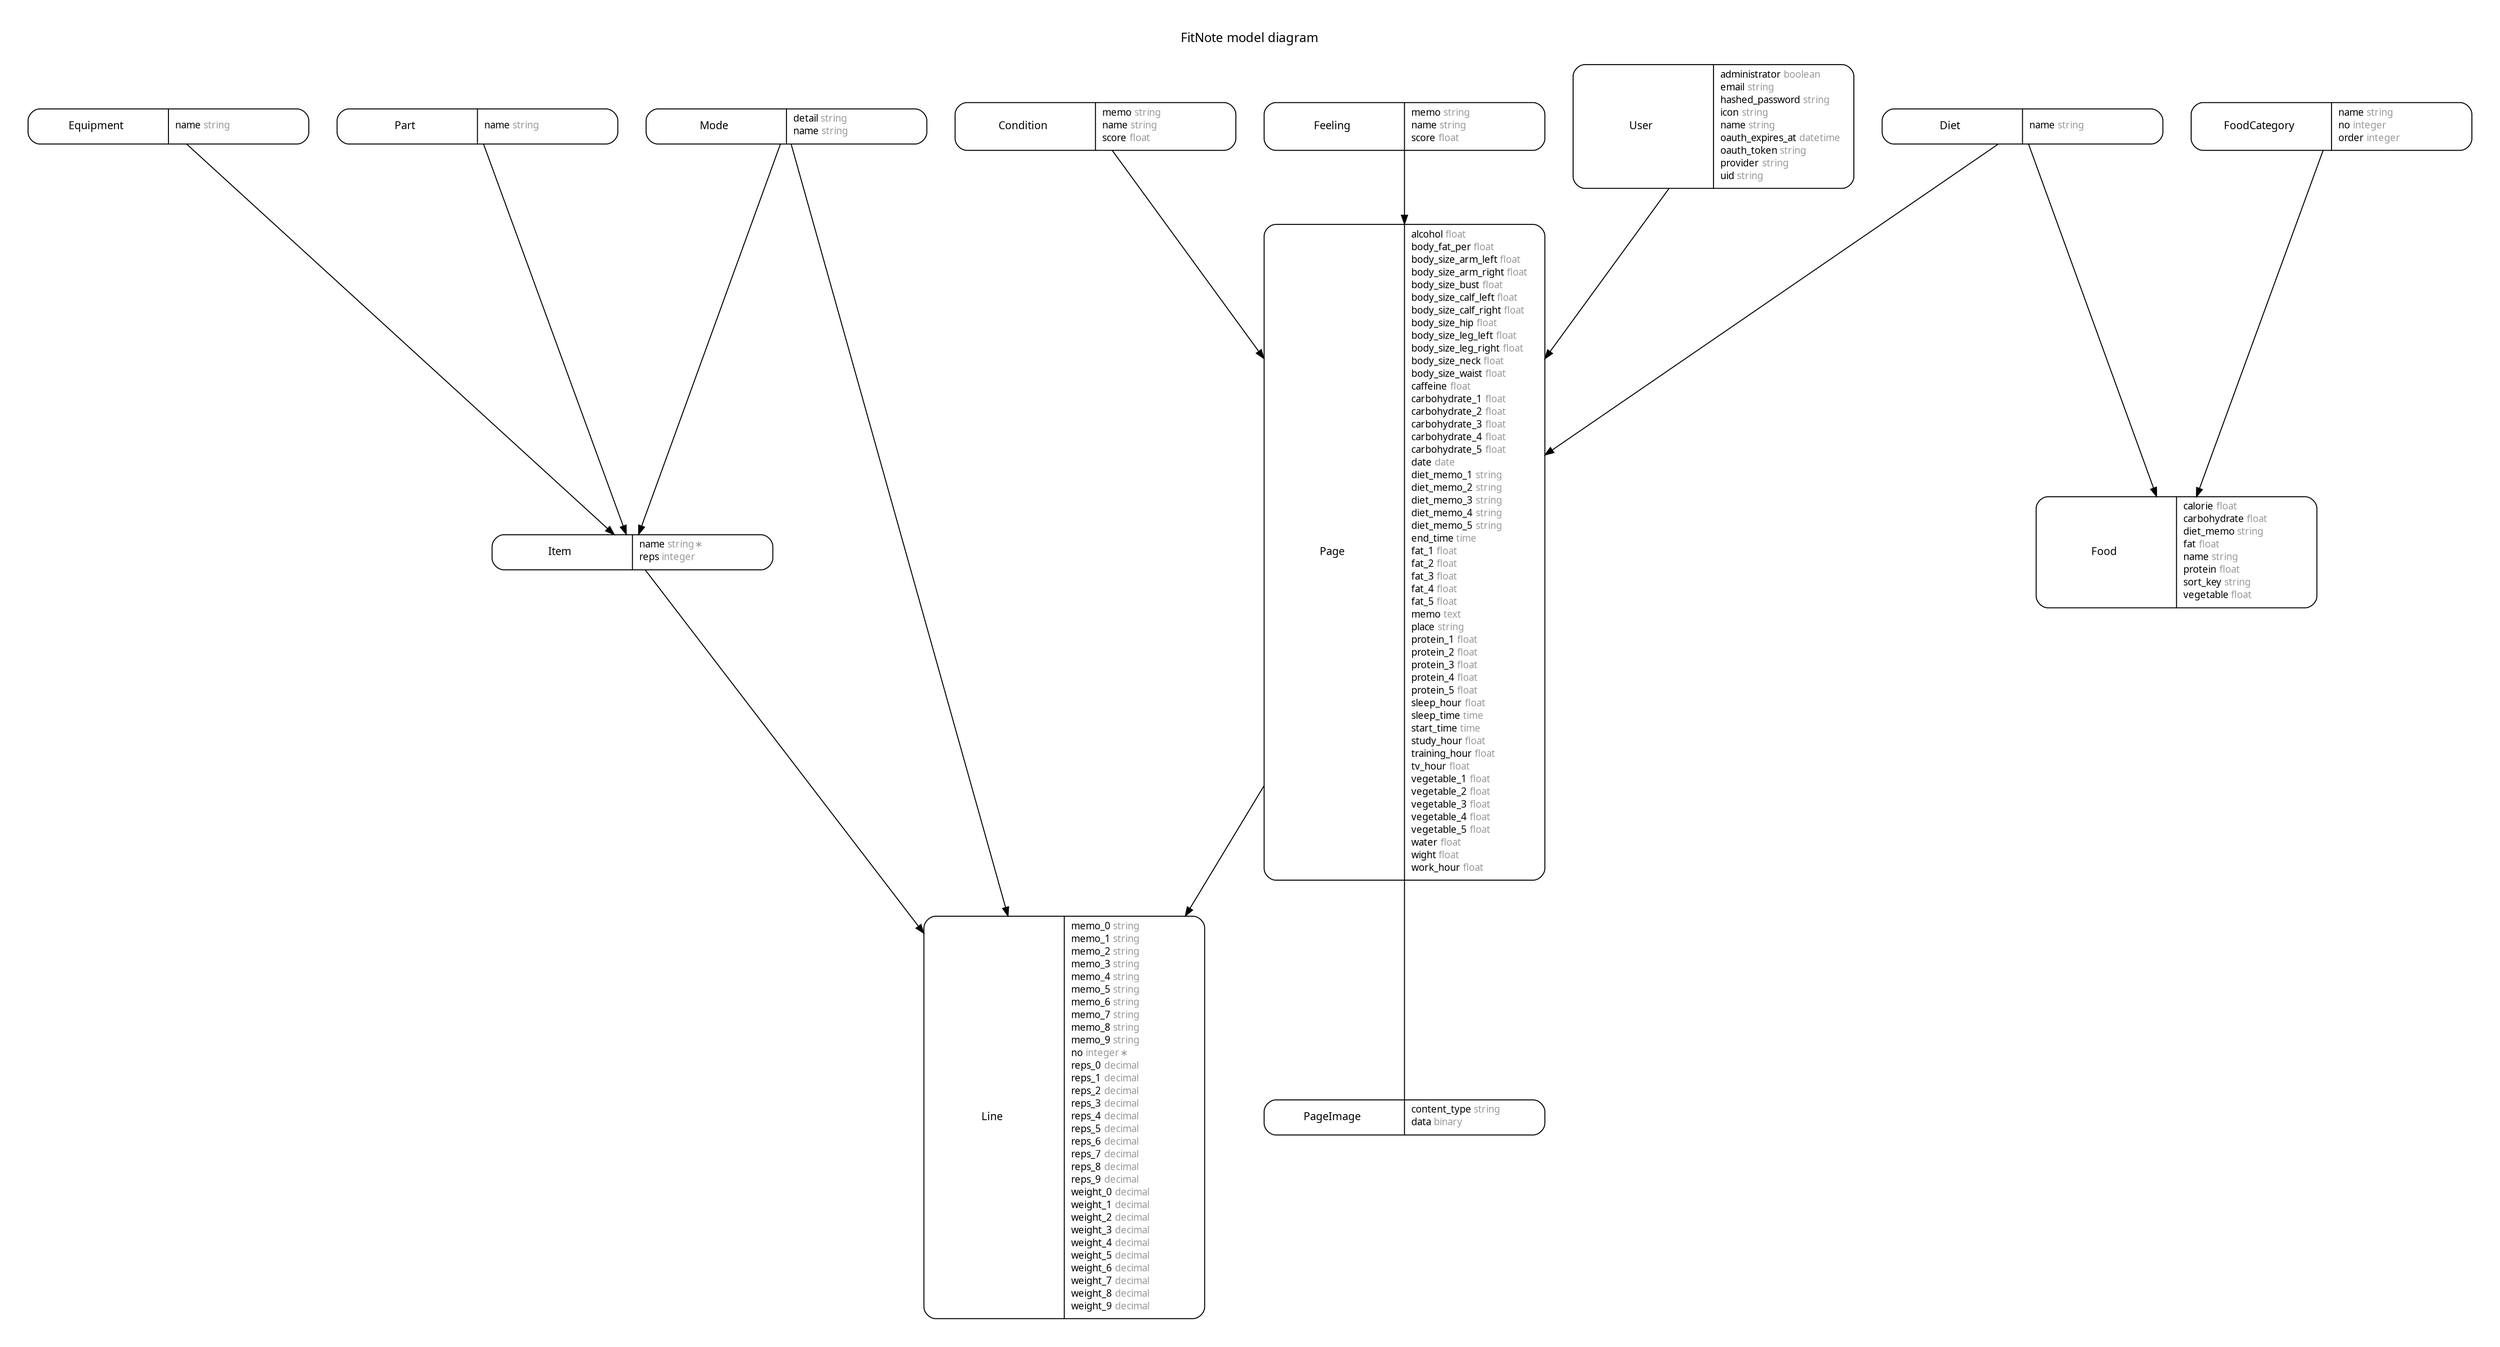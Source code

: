 digraph R1 {
rankdir = "LR";
ranksep = "0.5";
nodesep = "0.4";
pad = "0.4,0.4";
margin = "0,0";
concentrate = "true";
labelloc = "t";
fontsize = "13";
fontname = "Arial BoldMT";
node[ shape  =  "Mrecord" , fontsize  =  "10" , fontname  =  "ArialMT" , margin  =  "0.07,0.05" , penwidth  =  "1.0"];
edge[ fontname  =  "ArialMT" , fontsize  =  "7" , dir  =  "both" , arrowsize  =  "0.9" , penwidth  =  "1.0" , labelangle  =  "32" , labeldistance  =  "1.8"];
rankdir = "TB";
label = "FitNote model diagram\n\n";
m_Condition [label = <<table border="0" align="center" cellspacing="0.5" cellpadding="0" width="134">
  <tr><td align="center" valign="bottom" width="130"><font face="Arial BoldMT" point-size="11">Condition</font></td></tr>
</table>
|
<table border="0" align="left" cellspacing="2" cellpadding="0" width="134">
  <tr><td align="left" width="130" port="memo">memo <font face="Arial ItalicMT" color="grey60">string</font></td></tr>
  <tr><td align="left" width="130" port="name">name <font face="Arial ItalicMT" color="grey60">string</font></td></tr>
  <tr><td align="left" width="130" port="score">score <font face="Arial ItalicMT" color="grey60">float</font></td></tr>
</table>
>];
m_Diet [label = <<table border="0" align="center" cellspacing="0.5" cellpadding="0" width="134">
  <tr><td align="center" valign="bottom" width="130"><font face="Arial BoldMT" point-size="11">Diet</font></td></tr>
</table>
|
<table border="0" align="left" cellspacing="2" cellpadding="0" width="134">
  <tr><td align="left" width="130" port="name">name <font face="Arial ItalicMT" color="grey60">string</font></td></tr>
</table>
>];
m_Equipment [label = <<table border="0" align="center" cellspacing="0.5" cellpadding="0" width="134">
  <tr><td align="center" valign="bottom" width="130"><font face="Arial BoldMT" point-size="11">Equipment</font></td></tr>
</table>
|
<table border="0" align="left" cellspacing="2" cellpadding="0" width="134">
  <tr><td align="left" width="130" port="name">name <font face="Arial ItalicMT" color="grey60">string</font></td></tr>
</table>
>];
m_Feeling [label = <<table border="0" align="center" cellspacing="0.5" cellpadding="0" width="134">
  <tr><td align="center" valign="bottom" width="130"><font face="Arial BoldMT" point-size="11">Feeling</font></td></tr>
</table>
|
<table border="0" align="left" cellspacing="2" cellpadding="0" width="134">
  <tr><td align="left" width="130" port="memo">memo <font face="Arial ItalicMT" color="grey60">string</font></td></tr>
  <tr><td align="left" width="130" port="name">name <font face="Arial ItalicMT" color="grey60">string</font></td></tr>
  <tr><td align="left" width="130" port="score">score <font face="Arial ItalicMT" color="grey60">float</font></td></tr>
</table>
>];
m_Food [label = <<table border="0" align="center" cellspacing="0.5" cellpadding="0" width="134">
  <tr><td align="center" valign="bottom" width="130"><font face="Arial BoldMT" point-size="11">Food</font></td></tr>
</table>
|
<table border="0" align="left" cellspacing="2" cellpadding="0" width="134">
  <tr><td align="left" width="130" port="calorie">calorie <font face="Arial ItalicMT" color="grey60">float</font></td></tr>
  <tr><td align="left" width="130" port="carbohydrate">carbohydrate <font face="Arial ItalicMT" color="grey60">float</font></td></tr>
  <tr><td align="left" width="130" port="diet_memo">diet_memo <font face="Arial ItalicMT" color="grey60">string</font></td></tr>
  <tr><td align="left" width="130" port="fat">fat <font face="Arial ItalicMT" color="grey60">float</font></td></tr>
  <tr><td align="left" width="130" port="name">name <font face="Arial ItalicMT" color="grey60">string</font></td></tr>
  <tr><td align="left" width="130" port="protein">protein <font face="Arial ItalicMT" color="grey60">float</font></td></tr>
  <tr><td align="left" width="130" port="sort_key">sort_key <font face="Arial ItalicMT" color="grey60">string</font></td></tr>
  <tr><td align="left" width="130" port="vegetable">vegetable <font face="Arial ItalicMT" color="grey60">float</font></td></tr>
</table>
>];
m_FoodCategory [label = <<table border="0" align="center" cellspacing="0.5" cellpadding="0" width="134">
  <tr><td align="center" valign="bottom" width="130"><font face="Arial BoldMT" point-size="11">FoodCategory</font></td></tr>
</table>
|
<table border="0" align="left" cellspacing="2" cellpadding="0" width="134">
  <tr><td align="left" width="130" port="name">name <font face="Arial ItalicMT" color="grey60">string</font></td></tr>
  <tr><td align="left" width="130" port="no">no <font face="Arial ItalicMT" color="grey60">integer</font></td></tr>
  <tr><td align="left" width="130" port="order">order <font face="Arial ItalicMT" color="grey60">integer</font></td></tr>
</table>
>];
m_Item [label = <<table border="0" align="center" cellspacing="0.5" cellpadding="0" width="134">
  <tr><td align="center" valign="bottom" width="130"><font face="Arial BoldMT" point-size="11">Item</font></td></tr>
</table>
|
<table border="0" align="left" cellspacing="2" cellpadding="0" width="134">
  <tr><td align="left" width="130" port="name">name <font face="Arial ItalicMT" color="grey60">string ∗</font></td></tr>
  <tr><td align="left" width="130" port="reps">reps <font face="Arial ItalicMT" color="grey60">integer</font></td></tr>
</table>
>];
m_Line [label = <<table border="0" align="center" cellspacing="0.5" cellpadding="0" width="134">
  <tr><td align="center" valign="bottom" width="130"><font face="Arial BoldMT" point-size="11">Line</font></td></tr>
</table>
|
<table border="0" align="left" cellspacing="2" cellpadding="0" width="134">
  <tr><td align="left" width="130" port="memo_0">memo_0 <font face="Arial ItalicMT" color="grey60">string</font></td></tr>
  <tr><td align="left" width="130" port="memo_1">memo_1 <font face="Arial ItalicMT" color="grey60">string</font></td></tr>
  <tr><td align="left" width="130" port="memo_2">memo_2 <font face="Arial ItalicMT" color="grey60">string</font></td></tr>
  <tr><td align="left" width="130" port="memo_3">memo_3 <font face="Arial ItalicMT" color="grey60">string</font></td></tr>
  <tr><td align="left" width="130" port="memo_4">memo_4 <font face="Arial ItalicMT" color="grey60">string</font></td></tr>
  <tr><td align="left" width="130" port="memo_5">memo_5 <font face="Arial ItalicMT" color="grey60">string</font></td></tr>
  <tr><td align="left" width="130" port="memo_6">memo_6 <font face="Arial ItalicMT" color="grey60">string</font></td></tr>
  <tr><td align="left" width="130" port="memo_7">memo_7 <font face="Arial ItalicMT" color="grey60">string</font></td></tr>
  <tr><td align="left" width="130" port="memo_8">memo_8 <font face="Arial ItalicMT" color="grey60">string</font></td></tr>
  <tr><td align="left" width="130" port="memo_9">memo_9 <font face="Arial ItalicMT" color="grey60">string</font></td></tr>
  <tr><td align="left" width="130" port="no">no <font face="Arial ItalicMT" color="grey60">integer ∗</font></td></tr>
  <tr><td align="left" width="130" port="reps_0">reps_0 <font face="Arial ItalicMT" color="grey60">decimal</font></td></tr>
  <tr><td align="left" width="130" port="reps_1">reps_1 <font face="Arial ItalicMT" color="grey60">decimal</font></td></tr>
  <tr><td align="left" width="130" port="reps_2">reps_2 <font face="Arial ItalicMT" color="grey60">decimal</font></td></tr>
  <tr><td align="left" width="130" port="reps_3">reps_3 <font face="Arial ItalicMT" color="grey60">decimal</font></td></tr>
  <tr><td align="left" width="130" port="reps_4">reps_4 <font face="Arial ItalicMT" color="grey60">decimal</font></td></tr>
  <tr><td align="left" width="130" port="reps_5">reps_5 <font face="Arial ItalicMT" color="grey60">decimal</font></td></tr>
  <tr><td align="left" width="130" port="reps_6">reps_6 <font face="Arial ItalicMT" color="grey60">decimal</font></td></tr>
  <tr><td align="left" width="130" port="reps_7">reps_7 <font face="Arial ItalicMT" color="grey60">decimal</font></td></tr>
  <tr><td align="left" width="130" port="reps_8">reps_8 <font face="Arial ItalicMT" color="grey60">decimal</font></td></tr>
  <tr><td align="left" width="130" port="reps_9">reps_9 <font face="Arial ItalicMT" color="grey60">decimal</font></td></tr>
  <tr><td align="left" width="130" port="weight_0">weight_0 <font face="Arial ItalicMT" color="grey60">decimal</font></td></tr>
  <tr><td align="left" width="130" port="weight_1">weight_1 <font face="Arial ItalicMT" color="grey60">decimal</font></td></tr>
  <tr><td align="left" width="130" port="weight_2">weight_2 <font face="Arial ItalicMT" color="grey60">decimal</font></td></tr>
  <tr><td align="left" width="130" port="weight_3">weight_3 <font face="Arial ItalicMT" color="grey60">decimal</font></td></tr>
  <tr><td align="left" width="130" port="weight_4">weight_4 <font face="Arial ItalicMT" color="grey60">decimal</font></td></tr>
  <tr><td align="left" width="130" port="weight_5">weight_5 <font face="Arial ItalicMT" color="grey60">decimal</font></td></tr>
  <tr><td align="left" width="130" port="weight_6">weight_6 <font face="Arial ItalicMT" color="grey60">decimal</font></td></tr>
  <tr><td align="left" width="130" port="weight_7">weight_7 <font face="Arial ItalicMT" color="grey60">decimal</font></td></tr>
  <tr><td align="left" width="130" port="weight_8">weight_8 <font face="Arial ItalicMT" color="grey60">decimal</font></td></tr>
  <tr><td align="left" width="130" port="weight_9">weight_9 <font face="Arial ItalicMT" color="grey60">decimal</font></td></tr>
</table>
>];
m_Mode [label = <<table border="0" align="center" cellspacing="0.5" cellpadding="0" width="134">
  <tr><td align="center" valign="bottom" width="130"><font face="Arial BoldMT" point-size="11">Mode</font></td></tr>
</table>
|
<table border="0" align="left" cellspacing="2" cellpadding="0" width="134">
  <tr><td align="left" width="130" port="detail">detail <font face="Arial ItalicMT" color="grey60">string</font></td></tr>
  <tr><td align="left" width="130" port="name">name <font face="Arial ItalicMT" color="grey60">string</font></td></tr>
</table>
>];
m_Page [label = <<table border="0" align="center" cellspacing="0.5" cellpadding="0" width="134">
  <tr><td align="center" valign="bottom" width="130"><font face="Arial BoldMT" point-size="11">Page</font></td></tr>
</table>
|
<table border="0" align="left" cellspacing="2" cellpadding="0" width="134">
  <tr><td align="left" width="130" port="alcohol">alcohol <font face="Arial ItalicMT" color="grey60">float</font></td></tr>
  <tr><td align="left" width="130" port="body_fat_per">body_fat_per <font face="Arial ItalicMT" color="grey60">float</font></td></tr>
  <tr><td align="left" width="130" port="body_size_arm_left">body_size_arm_left <font face="Arial ItalicMT" color="grey60">float</font></td></tr>
  <tr><td align="left" width="130" port="body_size_arm_right">body_size_arm_right <font face="Arial ItalicMT" color="grey60">float</font></td></tr>
  <tr><td align="left" width="130" port="body_size_bust">body_size_bust <font face="Arial ItalicMT" color="grey60">float</font></td></tr>
  <tr><td align="left" width="130" port="body_size_calf_left">body_size_calf_left <font face="Arial ItalicMT" color="grey60">float</font></td></tr>
  <tr><td align="left" width="130" port="body_size_calf_right">body_size_calf_right <font face="Arial ItalicMT" color="grey60">float</font></td></tr>
  <tr><td align="left" width="130" port="body_size_hip">body_size_hip <font face="Arial ItalicMT" color="grey60">float</font></td></tr>
  <tr><td align="left" width="130" port="body_size_leg_left">body_size_leg_left <font face="Arial ItalicMT" color="grey60">float</font></td></tr>
  <tr><td align="left" width="130" port="body_size_leg_right">body_size_leg_right <font face="Arial ItalicMT" color="grey60">float</font></td></tr>
  <tr><td align="left" width="130" port="body_size_neck">body_size_neck <font face="Arial ItalicMT" color="grey60">float</font></td></tr>
  <tr><td align="left" width="130" port="body_size_waist">body_size_waist <font face="Arial ItalicMT" color="grey60">float</font></td></tr>
  <tr><td align="left" width="130" port="caffeine">caffeine <font face="Arial ItalicMT" color="grey60">float</font></td></tr>
  <tr><td align="left" width="130" port="carbohydrate_1">carbohydrate_1 <font face="Arial ItalicMT" color="grey60">float</font></td></tr>
  <tr><td align="left" width="130" port="carbohydrate_2">carbohydrate_2 <font face="Arial ItalicMT" color="grey60">float</font></td></tr>
  <tr><td align="left" width="130" port="carbohydrate_3">carbohydrate_3 <font face="Arial ItalicMT" color="grey60">float</font></td></tr>
  <tr><td align="left" width="130" port="carbohydrate_4">carbohydrate_4 <font face="Arial ItalicMT" color="grey60">float</font></td></tr>
  <tr><td align="left" width="130" port="carbohydrate_5">carbohydrate_5 <font face="Arial ItalicMT" color="grey60">float</font></td></tr>
  <tr><td align="left" width="130" port="date">date <font face="Arial ItalicMT" color="grey60">date</font></td></tr>
  <tr><td align="left" width="130" port="diet_memo_1">diet_memo_1 <font face="Arial ItalicMT" color="grey60">string</font></td></tr>
  <tr><td align="left" width="130" port="diet_memo_2">diet_memo_2 <font face="Arial ItalicMT" color="grey60">string</font></td></tr>
  <tr><td align="left" width="130" port="diet_memo_3">diet_memo_3 <font face="Arial ItalicMT" color="grey60">string</font></td></tr>
  <tr><td align="left" width="130" port="diet_memo_4">diet_memo_4 <font face="Arial ItalicMT" color="grey60">string</font></td></tr>
  <tr><td align="left" width="130" port="diet_memo_5">diet_memo_5 <font face="Arial ItalicMT" color="grey60">string</font></td></tr>
  <tr><td align="left" width="130" port="end_time">end_time <font face="Arial ItalicMT" color="grey60">time</font></td></tr>
  <tr><td align="left" width="130" port="fat_1">fat_1 <font face="Arial ItalicMT" color="grey60">float</font></td></tr>
  <tr><td align="left" width="130" port="fat_2">fat_2 <font face="Arial ItalicMT" color="grey60">float</font></td></tr>
  <tr><td align="left" width="130" port="fat_3">fat_3 <font face="Arial ItalicMT" color="grey60">float</font></td></tr>
  <tr><td align="left" width="130" port="fat_4">fat_4 <font face="Arial ItalicMT" color="grey60">float</font></td></tr>
  <tr><td align="left" width="130" port="fat_5">fat_5 <font face="Arial ItalicMT" color="grey60">float</font></td></tr>
  <tr><td align="left" width="130" port="memo">memo <font face="Arial ItalicMT" color="grey60">text</font></td></tr>
  <tr><td align="left" width="130" port="place">place <font face="Arial ItalicMT" color="grey60">string</font></td></tr>
  <tr><td align="left" width="130" port="protein_1">protein_1 <font face="Arial ItalicMT" color="grey60">float</font></td></tr>
  <tr><td align="left" width="130" port="protein_2">protein_2 <font face="Arial ItalicMT" color="grey60">float</font></td></tr>
  <tr><td align="left" width="130" port="protein_3">protein_3 <font face="Arial ItalicMT" color="grey60">float</font></td></tr>
  <tr><td align="left" width="130" port="protein_4">protein_4 <font face="Arial ItalicMT" color="grey60">float</font></td></tr>
  <tr><td align="left" width="130" port="protein_5">protein_5 <font face="Arial ItalicMT" color="grey60">float</font></td></tr>
  <tr><td align="left" width="130" port="sleep_hour">sleep_hour <font face="Arial ItalicMT" color="grey60">float</font></td></tr>
  <tr><td align="left" width="130" port="sleep_time">sleep_time <font face="Arial ItalicMT" color="grey60">time</font></td></tr>
  <tr><td align="left" width="130" port="start_time">start_time <font face="Arial ItalicMT" color="grey60">time</font></td></tr>
  <tr><td align="left" width="130" port="study_hour">study_hour <font face="Arial ItalicMT" color="grey60">float</font></td></tr>
  <tr><td align="left" width="130" port="training_hour">training_hour <font face="Arial ItalicMT" color="grey60">float</font></td></tr>
  <tr><td align="left" width="130" port="tv_hour">tv_hour <font face="Arial ItalicMT" color="grey60">float</font></td></tr>
  <tr><td align="left" width="130" port="vegetable_1">vegetable_1 <font face="Arial ItalicMT" color="grey60">float</font></td></tr>
  <tr><td align="left" width="130" port="vegetable_2">vegetable_2 <font face="Arial ItalicMT" color="grey60">float</font></td></tr>
  <tr><td align="left" width="130" port="vegetable_3">vegetable_3 <font face="Arial ItalicMT" color="grey60">float</font></td></tr>
  <tr><td align="left" width="130" port="vegetable_4">vegetable_4 <font face="Arial ItalicMT" color="grey60">float</font></td></tr>
  <tr><td align="left" width="130" port="vegetable_5">vegetable_5 <font face="Arial ItalicMT" color="grey60">float</font></td></tr>
  <tr><td align="left" width="130" port="water">water <font face="Arial ItalicMT" color="grey60">float</font></td></tr>
  <tr><td align="left" width="130" port="wight">wight <font face="Arial ItalicMT" color="grey60">float</font></td></tr>
  <tr><td align="left" width="130" port="work_hour">work_hour <font face="Arial ItalicMT" color="grey60">float</font></td></tr>
</table>
>];
m_PageImage [label = <<table border="0" align="center" cellspacing="0.5" cellpadding="0" width="134">
  <tr><td align="center" valign="bottom" width="130"><font face="Arial BoldMT" point-size="11">PageImage</font></td></tr>
</table>
|
<table border="0" align="left" cellspacing="2" cellpadding="0" width="134">
  <tr><td align="left" width="130" port="content_type">content_type <font face="Arial ItalicMT" color="grey60">string</font></td></tr>
  <tr><td align="left" width="130" port="data">data <font face="Arial ItalicMT" color="grey60">binary</font></td></tr>
</table>
>];
m_Part [label = <<table border="0" align="center" cellspacing="0.5" cellpadding="0" width="134">
  <tr><td align="center" valign="bottom" width="130"><font face="Arial BoldMT" point-size="11">Part</font></td></tr>
</table>
|
<table border="0" align="left" cellspacing="2" cellpadding="0" width="134">
  <tr><td align="left" width="130" port="name">name <font face="Arial ItalicMT" color="grey60">string</font></td></tr>
</table>
>];
m_User [label = <<table border="0" align="center" cellspacing="0.5" cellpadding="0" width="134">
  <tr><td align="center" valign="bottom" width="130"><font face="Arial BoldMT" point-size="11">User</font></td></tr>
</table>
|
<table border="0" align="left" cellspacing="2" cellpadding="0" width="134">
  <tr><td align="left" width="130" port="administrator">administrator <font face="Arial ItalicMT" color="grey60">boolean</font></td></tr>
  <tr><td align="left" width="130" port="email">email <font face="Arial ItalicMT" color="grey60">string</font></td></tr>
  <tr><td align="left" width="130" port="hashed_password">hashed_password <font face="Arial ItalicMT" color="grey60">string</font></td></tr>
  <tr><td align="left" width="130" port="icon">icon <font face="Arial ItalicMT" color="grey60">string</font></td></tr>
  <tr><td align="left" width="130" port="name">name <font face="Arial ItalicMT" color="grey60">string</font></td></tr>
  <tr><td align="left" width="130" port="oauth_expires_at">oauth_expires_at <font face="Arial ItalicMT" color="grey60">datetime</font></td></tr>
  <tr><td align="left" width="130" port="oauth_token">oauth_token <font face="Arial ItalicMT" color="grey60">string</font></td></tr>
  <tr><td align="left" width="130" port="provider">provider <font face="Arial ItalicMT" color="grey60">string</font></td></tr>
  <tr><td align="left" width="130" port="uid">uid <font face="Arial ItalicMT" color="grey60">string</font></td></tr>
</table>
>];
  m_User -> m_Page [arrowhead = "normal", arrowtail = "none", weight = "2"];
  m_Diet -> m_Food [arrowhead = "normal", arrowtail = "none", weight = "1"];
  m_FoodCategory -> m_Food [arrowhead = "normal", arrowtail = "none", weight = "1"];
  m_Page -> m_Line [arrowhead = "normal", arrowtail = "none", weight = "2"];
  m_Item -> m_Line [arrowhead = "normal", arrowtail = "none", weight = "1"];
  m_Mode -> m_Line [arrowhead = "normal", arrowtail = "none", weight = "1"];
  m_Page -> m_PageImage [arrowhead = "none", arrowtail = "none", weight = "2"];
  m_Diet -> m_Page [arrowhead = "normal", arrowtail = "none", weight = "1"];
  m_Condition -> m_Page [arrowhead = "normal", arrowtail = "none", weight = "1"];
  m_Feeling -> m_Page [arrowhead = "normal", arrowtail = "none", weight = "1"];
  m_Part -> m_Item [arrowhead = "normal", arrowtail = "none", weight = "1"];
  m_Mode -> m_Item [arrowhead = "normal", arrowtail = "none", weight = "1"];
  m_Equipment -> m_Item [arrowhead = "normal", arrowtail = "none", weight = "1"];
}
